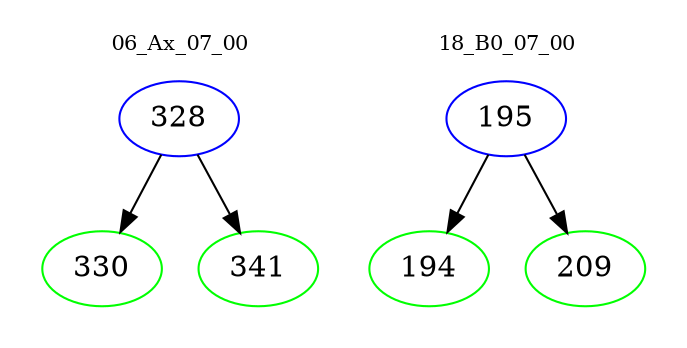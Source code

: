 digraph{
subgraph cluster_0 {
color = white
label = "06_Ax_07_00";
fontsize=10;
T0_328 [label="328", color="blue"]
T0_328 -> T0_330 [color="black"]
T0_330 [label="330", color="green"]
T0_328 -> T0_341 [color="black"]
T0_341 [label="341", color="green"]
}
subgraph cluster_1 {
color = white
label = "18_B0_07_00";
fontsize=10;
T1_195 [label="195", color="blue"]
T1_195 -> T1_194 [color="black"]
T1_194 [label="194", color="green"]
T1_195 -> T1_209 [color="black"]
T1_209 [label="209", color="green"]
}
}
